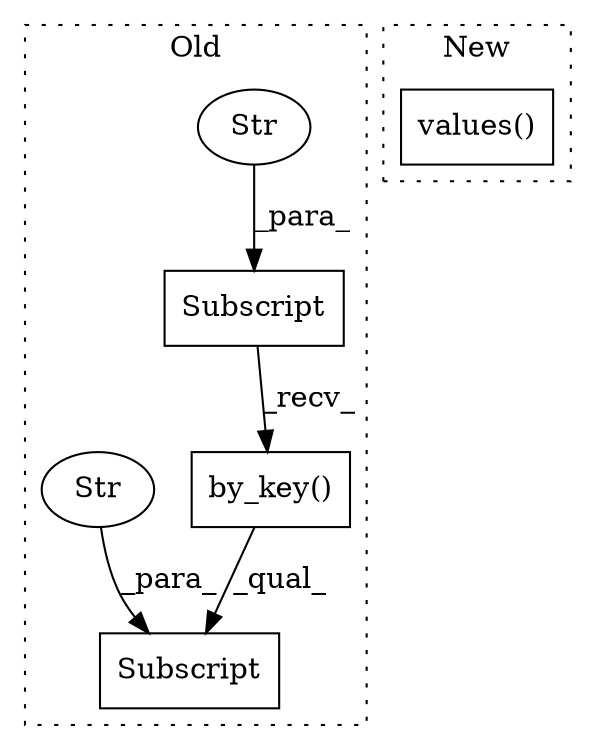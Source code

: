 digraph G {
subgraph cluster0 {
1 [label="by_key()" a="75" s="780" l="40" shape="box"];
3 [label="Subscript" a="63" s="780,0" l="31,0" shape="box"];
4 [label="Str" a="66" s="793" l="17" shape="ellipse"];
5 [label="Subscript" a="63" s="780,0" l="49,0" shape="box"];
6 [label="Str" a="66" s="821" l="7" shape="ellipse"];
label = "Old";
style="dotted";
}
subgraph cluster1 {
2 [label="values()" a="75" s="780" l="41" shape="box"];
label = "New";
style="dotted";
}
1 -> 5 [label="_qual_"];
3 -> 1 [label="_recv_"];
4 -> 3 [label="_para_"];
6 -> 5 [label="_para_"];
}